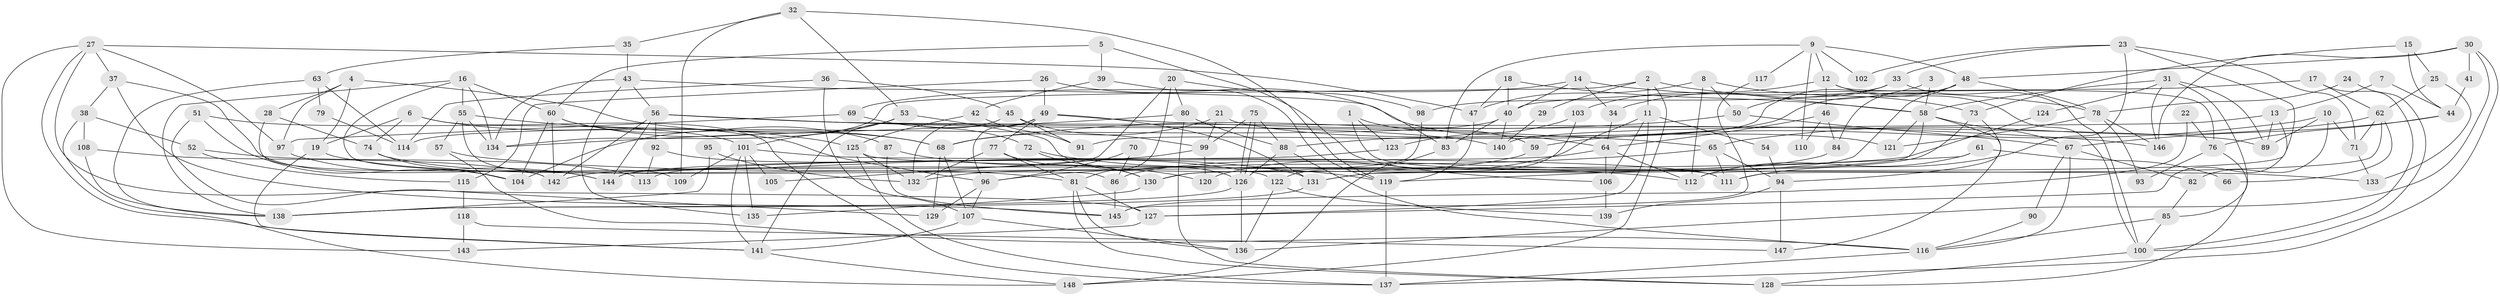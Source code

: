 // Generated by graph-tools (version 1.1) at 2025/02/03/09/25 03:02:09]
// undirected, 148 vertices, 296 edges
graph export_dot {
graph [start="1"]
  node [color=gray90,style=filled];
  1;
  2;
  3;
  4;
  5;
  6;
  7;
  8;
  9;
  10;
  11;
  12;
  13;
  14;
  15;
  16;
  17;
  18;
  19;
  20;
  21;
  22;
  23;
  24;
  25;
  26;
  27;
  28;
  29;
  30;
  31;
  32;
  33;
  34;
  35;
  36;
  37;
  38;
  39;
  40;
  41;
  42;
  43;
  44;
  45;
  46;
  47;
  48;
  49;
  50;
  51;
  52;
  53;
  54;
  55;
  56;
  57;
  58;
  59;
  60;
  61;
  62;
  63;
  64;
  65;
  66;
  67;
  68;
  69;
  70;
  71;
  72;
  73;
  74;
  75;
  76;
  77;
  78;
  79;
  80;
  81;
  82;
  83;
  84;
  85;
  86;
  87;
  88;
  89;
  90;
  91;
  92;
  93;
  94;
  95;
  96;
  97;
  98;
  99;
  100;
  101;
  102;
  103;
  104;
  105;
  106;
  107;
  108;
  109;
  110;
  111;
  112;
  113;
  114;
  115;
  116;
  117;
  118;
  119;
  120;
  121;
  122;
  123;
  124;
  125;
  126;
  127;
  128;
  129;
  130;
  131;
  132;
  133;
  134;
  135;
  136;
  137;
  138;
  139;
  140;
  141;
  142;
  143;
  144;
  145;
  146;
  147;
  148;
  1 -- 59;
  1 -- 123;
  1 -- 111;
  2 -- 58;
  2 -- 134;
  2 -- 11;
  2 -- 29;
  2 -- 148;
  3 -- 58;
  3 -- 34;
  4 -- 68;
  4 -- 19;
  4 -- 28;
  4 -- 97;
  5 -- 60;
  5 -- 106;
  5 -- 39;
  6 -- 137;
  6 -- 96;
  6 -- 19;
  6 -- 74;
  7 -- 13;
  7 -- 44;
  8 -- 50;
  8 -- 47;
  8 -- 73;
  8 -- 112;
  9 -- 48;
  9 -- 83;
  9 -- 12;
  9 -- 102;
  9 -- 110;
  9 -- 117;
  10 -- 82;
  10 -- 71;
  10 -- 59;
  10 -- 89;
  11 -- 127;
  11 -- 54;
  11 -- 106;
  11 -- 120;
  12 -- 100;
  12 -- 46;
  12 -- 76;
  12 -- 103;
  13 -- 89;
  13 -- 127;
  13 -- 140;
  14 -- 40;
  14 -- 78;
  14 -- 34;
  14 -- 69;
  15 -- 73;
  15 -- 44;
  15 -- 25;
  16 -- 55;
  16 -- 138;
  16 -- 60;
  16 -- 86;
  16 -- 134;
  17 -- 40;
  17 -- 100;
  17 -- 62;
  18 -- 58;
  18 -- 40;
  18 -- 47;
  19 -- 141;
  19 -- 81;
  20 -- 144;
  20 -- 80;
  20 -- 81;
  20 -- 98;
  21 -- 68;
  21 -- 99;
  21 -- 121;
  22 -- 145;
  22 -- 76;
  23 -- 111;
  23 -- 33;
  23 -- 71;
  23 -- 102;
  23 -- 112;
  24 -- 78;
  24 -- 100;
  25 -- 62;
  25 -- 133;
  26 -- 115;
  26 -- 83;
  26 -- 49;
  27 -- 37;
  27 -- 47;
  27 -- 97;
  27 -- 127;
  27 -- 141;
  27 -- 143;
  28 -- 142;
  28 -- 74;
  29 -- 140;
  30 -- 146;
  30 -- 136;
  30 -- 41;
  30 -- 48;
  30 -- 137;
  31 -- 146;
  31 -- 58;
  31 -- 85;
  31 -- 89;
  31 -- 124;
  32 -- 53;
  32 -- 109;
  32 -- 35;
  32 -- 119;
  33 -- 98;
  33 -- 100;
  33 -- 50;
  34 -- 64;
  35 -- 43;
  35 -- 63;
  36 -- 45;
  36 -- 107;
  36 -- 114;
  37 -- 145;
  37 -- 144;
  37 -- 38;
  38 -- 148;
  38 -- 52;
  38 -- 108;
  39 -- 119;
  39 -- 42;
  40 -- 140;
  40 -- 114;
  40 -- 83;
  41 -- 44;
  42 -- 125;
  42 -- 91;
  43 -- 56;
  43 -- 64;
  43 -- 134;
  43 -- 135;
  44 -- 76;
  44 -- 67;
  45 -- 141;
  45 -- 91;
  45 -- 99;
  46 -- 64;
  46 -- 84;
  46 -- 110;
  47 -- 119;
  48 -- 88;
  48 -- 78;
  48 -- 84;
  48 -- 91;
  48 -- 130;
  49 -- 77;
  49 -- 96;
  49 -- 131;
  49 -- 132;
  49 -- 146;
  50 -- 68;
  50 -- 67;
  51 -- 104;
  51 -- 101;
  51 -- 129;
  52 -- 113;
  52 -- 115;
  53 -- 101;
  53 -- 104;
  53 -- 126;
  54 -- 94;
  55 -- 134;
  55 -- 125;
  55 -- 57;
  55 -- 109;
  56 -- 65;
  56 -- 89;
  56 -- 92;
  56 -- 140;
  56 -- 142;
  56 -- 144;
  57 -- 112;
  57 -- 116;
  58 -- 67;
  58 -- 131;
  58 -- 121;
  58 -- 147;
  59 -- 132;
  60 -- 68;
  60 -- 87;
  60 -- 104;
  60 -- 142;
  61 -- 112;
  61 -- 119;
  61 -- 66;
  62 -- 65;
  62 -- 66;
  62 -- 71;
  62 -- 111;
  63 -- 138;
  63 -- 79;
  63 -- 114;
  64 -- 112;
  64 -- 106;
  64 -- 113;
  65 -- 96;
  65 -- 111;
  65 -- 94;
  67 -- 116;
  67 -- 82;
  67 -- 90;
  68 -- 129;
  68 -- 107;
  69 -- 97;
  69 -- 72;
  70 -- 96;
  70 -- 86;
  71 -- 133;
  72 -- 130;
  72 -- 119;
  73 -- 131;
  73 -- 94;
  74 -- 104;
  74 -- 122;
  75 -- 88;
  75 -- 126;
  75 -- 126;
  75 -- 99;
  76 -- 128;
  76 -- 93;
  77 -- 81;
  77 -- 132;
  77 -- 130;
  78 -- 121;
  78 -- 93;
  78 -- 146;
  79 -- 114;
  80 -- 134;
  80 -- 88;
  80 -- 128;
  81 -- 127;
  81 -- 128;
  81 -- 136;
  82 -- 85;
  83 -- 148;
  84 -- 86;
  85 -- 116;
  85 -- 100;
  86 -- 145;
  87 -- 120;
  87 -- 145;
  88 -- 116;
  88 -- 126;
  90 -- 116;
  92 -- 131;
  92 -- 113;
  94 -- 139;
  94 -- 147;
  95 -- 132;
  95 -- 138;
  96 -- 107;
  96 -- 129;
  97 -- 144;
  98 -- 130;
  99 -- 105;
  99 -- 120;
  100 -- 128;
  101 -- 135;
  101 -- 111;
  101 -- 105;
  101 -- 109;
  101 -- 141;
  103 -- 122;
  103 -- 123;
  106 -- 139;
  107 -- 136;
  107 -- 141;
  108 -- 142;
  108 -- 138;
  115 -- 118;
  116 -- 137;
  117 -- 145;
  118 -- 143;
  118 -- 147;
  119 -- 137;
  122 -- 136;
  122 -- 139;
  123 -- 144;
  124 -- 142;
  125 -- 133;
  125 -- 137;
  125 -- 132;
  126 -- 136;
  126 -- 138;
  127 -- 143;
  130 -- 135;
  131 -- 138;
  141 -- 148;
}
